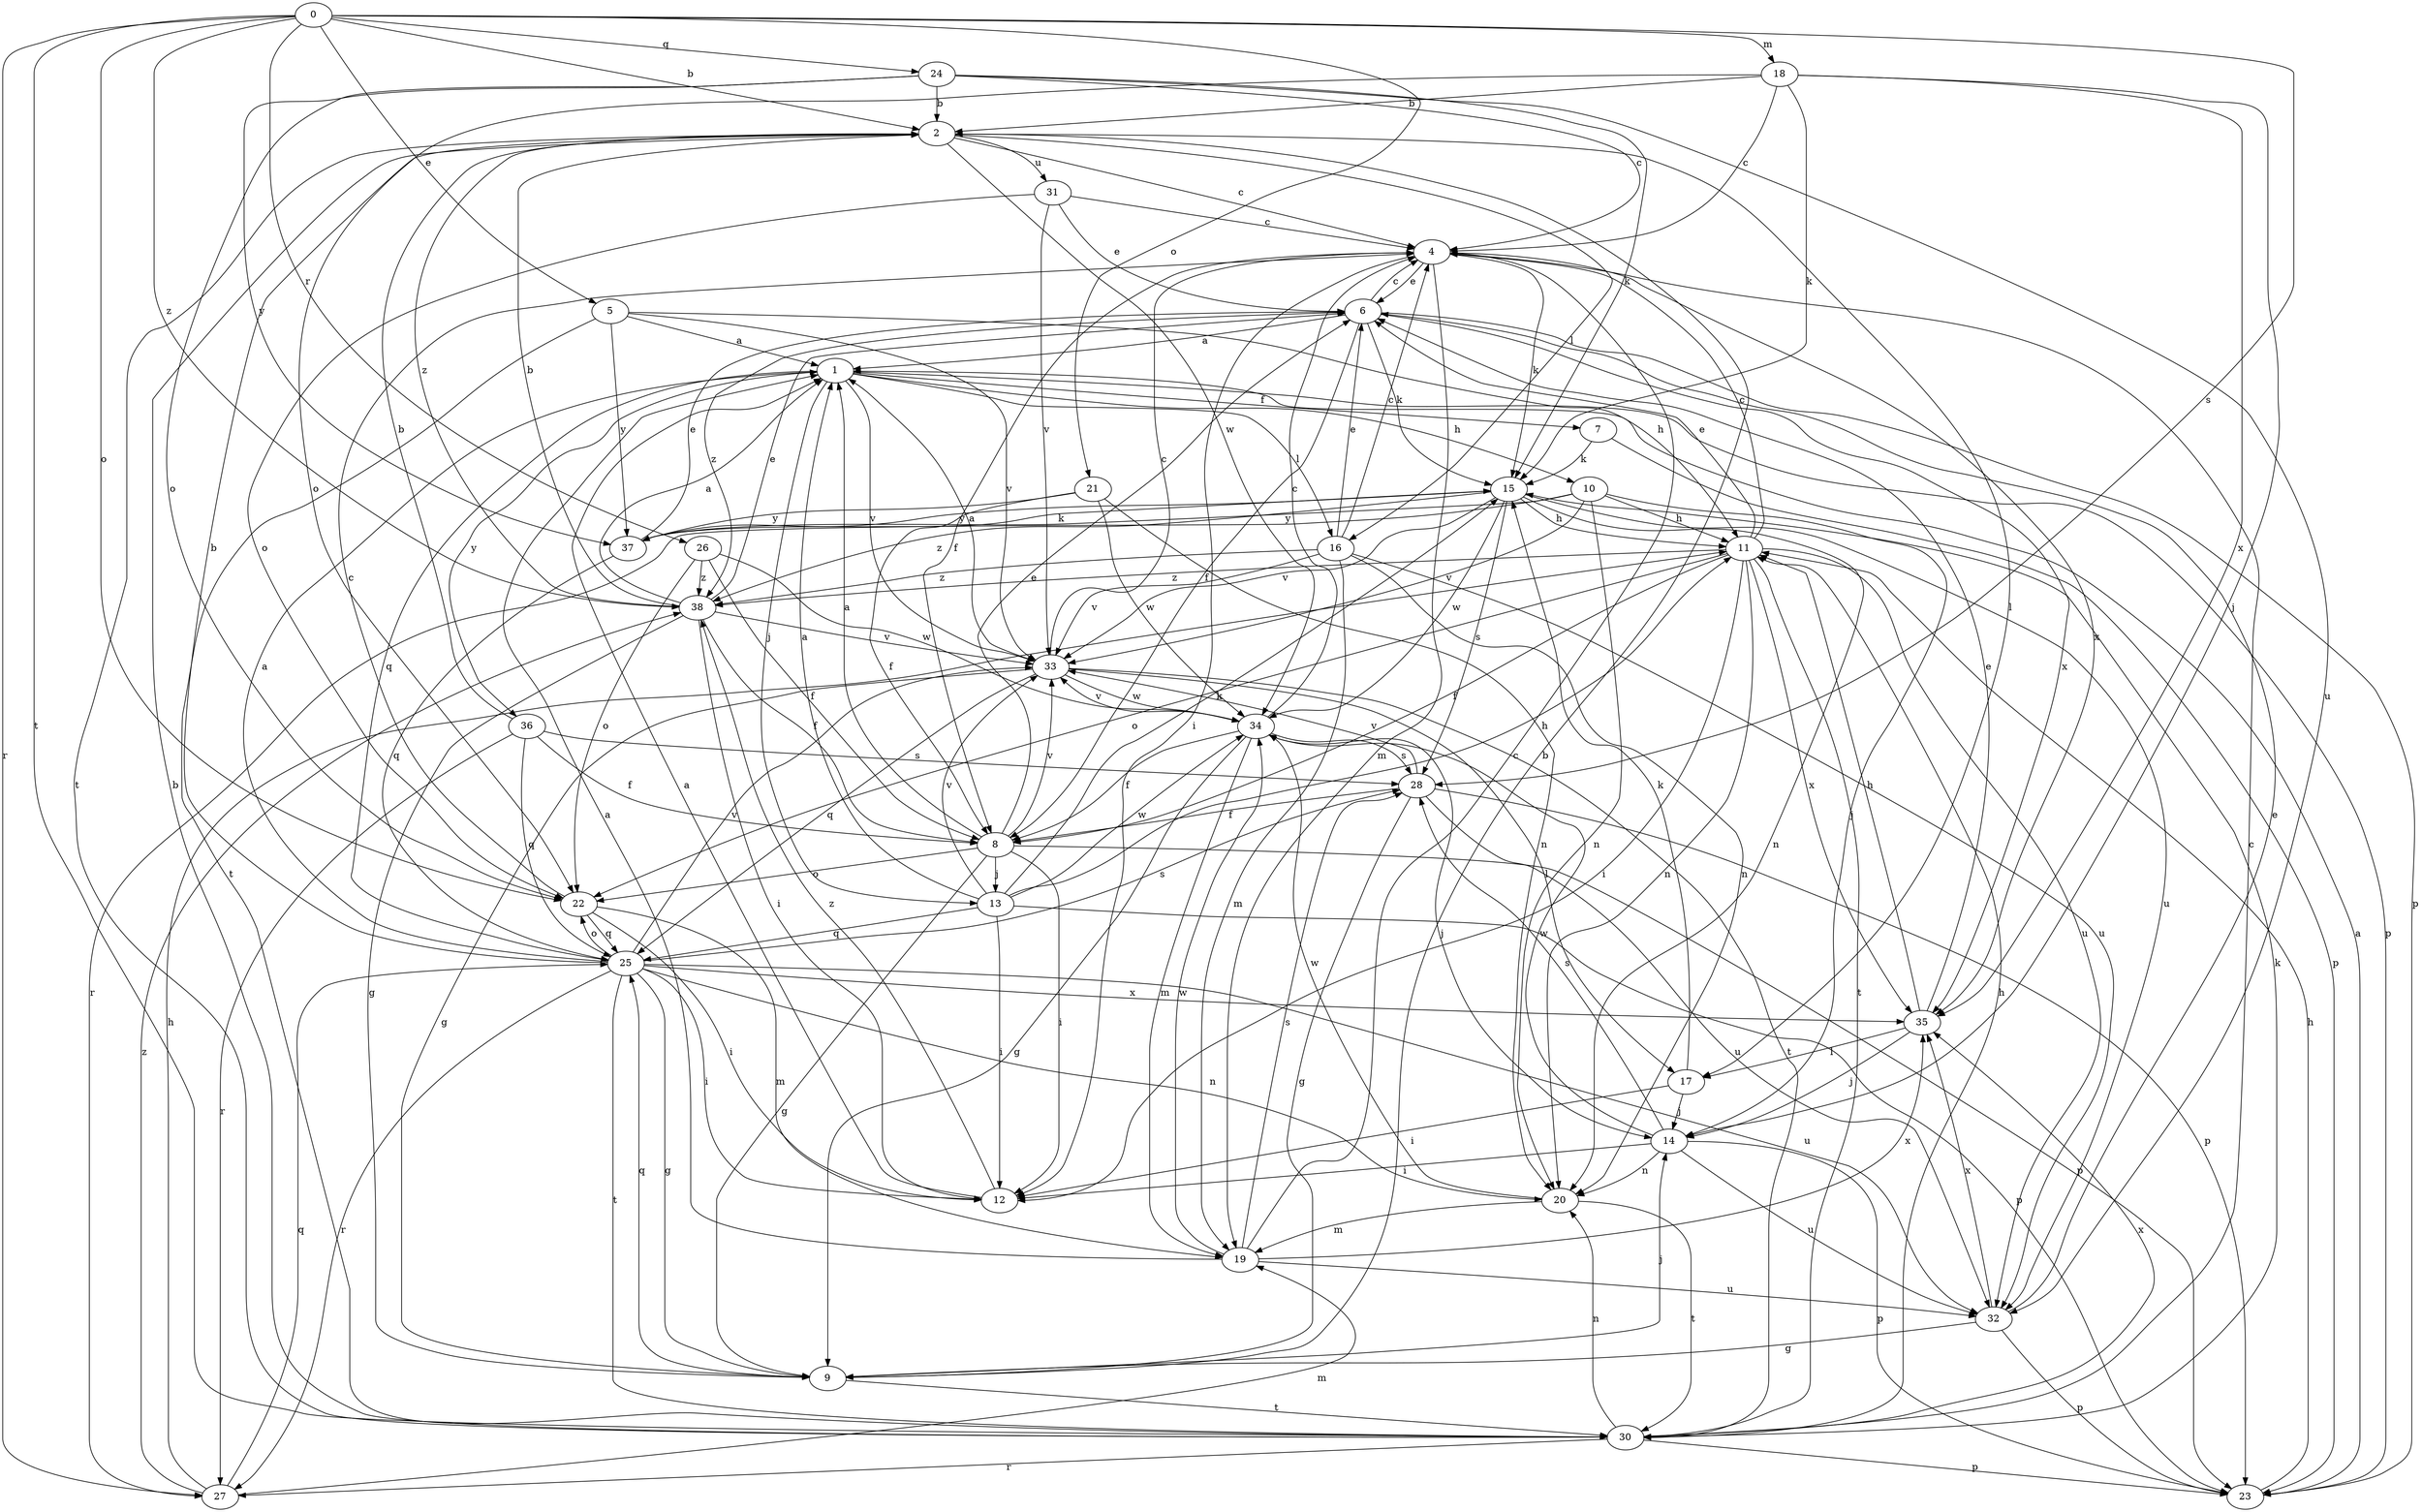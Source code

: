 strict digraph  {
0;
1;
2;
4;
5;
6;
7;
8;
9;
10;
11;
12;
13;
14;
15;
16;
17;
18;
19;
20;
21;
22;
23;
24;
25;
26;
27;
28;
30;
31;
32;
33;
34;
35;
36;
37;
38;
0 -> 2  [label=b];
0 -> 5  [label=e];
0 -> 18  [label=m];
0 -> 21  [label=o];
0 -> 22  [label=o];
0 -> 24  [label=q];
0 -> 26  [label=r];
0 -> 27  [label=r];
0 -> 28  [label=s];
0 -> 30  [label=t];
0 -> 38  [label=z];
1 -> 7  [label=f];
1 -> 10  [label=h];
1 -> 13  [label=j];
1 -> 16  [label=l];
1 -> 23  [label=p];
1 -> 25  [label=q];
1 -> 33  [label=v];
1 -> 36  [label=y];
2 -> 4  [label=c];
2 -> 16  [label=l];
2 -> 17  [label=l];
2 -> 30  [label=t];
2 -> 31  [label=u];
2 -> 34  [label=w];
2 -> 38  [label=z];
4 -> 6  [label=e];
4 -> 8  [label=f];
4 -> 12  [label=i];
4 -> 15  [label=k];
4 -> 19  [label=m];
4 -> 35  [label=x];
5 -> 1  [label=a];
5 -> 11  [label=h];
5 -> 30  [label=t];
5 -> 33  [label=v];
5 -> 37  [label=y];
6 -> 1  [label=a];
6 -> 4  [label=c];
6 -> 8  [label=f];
6 -> 15  [label=k];
6 -> 23  [label=p];
6 -> 35  [label=x];
6 -> 38  [label=z];
7 -> 15  [label=k];
7 -> 23  [label=p];
8 -> 1  [label=a];
8 -> 6  [label=e];
8 -> 9  [label=g];
8 -> 12  [label=i];
8 -> 13  [label=j];
8 -> 22  [label=o];
8 -> 23  [label=p];
8 -> 33  [label=v];
9 -> 2  [label=b];
9 -> 14  [label=j];
9 -> 25  [label=q];
9 -> 30  [label=t];
10 -> 11  [label=h];
10 -> 14  [label=j];
10 -> 20  [label=n];
10 -> 27  [label=r];
10 -> 33  [label=v];
10 -> 37  [label=y];
11 -> 4  [label=c];
11 -> 6  [label=e];
11 -> 8  [label=f];
11 -> 12  [label=i];
11 -> 20  [label=n];
11 -> 22  [label=o];
11 -> 30  [label=t];
11 -> 32  [label=u];
11 -> 35  [label=x];
11 -> 38  [label=z];
12 -> 1  [label=a];
12 -> 38  [label=z];
13 -> 1  [label=a];
13 -> 11  [label=h];
13 -> 12  [label=i];
13 -> 15  [label=k];
13 -> 23  [label=p];
13 -> 25  [label=q];
13 -> 33  [label=v];
13 -> 34  [label=w];
14 -> 12  [label=i];
14 -> 20  [label=n];
14 -> 23  [label=p];
14 -> 28  [label=s];
14 -> 32  [label=u];
14 -> 34  [label=w];
15 -> 11  [label=h];
15 -> 20  [label=n];
15 -> 28  [label=s];
15 -> 32  [label=u];
15 -> 33  [label=v];
15 -> 34  [label=w];
15 -> 37  [label=y];
15 -> 38  [label=z];
16 -> 4  [label=c];
16 -> 6  [label=e];
16 -> 19  [label=m];
16 -> 20  [label=n];
16 -> 32  [label=u];
16 -> 33  [label=v];
16 -> 38  [label=z];
17 -> 12  [label=i];
17 -> 14  [label=j];
17 -> 15  [label=k];
18 -> 2  [label=b];
18 -> 4  [label=c];
18 -> 14  [label=j];
18 -> 15  [label=k];
18 -> 22  [label=o];
18 -> 35  [label=x];
19 -> 1  [label=a];
19 -> 4  [label=c];
19 -> 28  [label=s];
19 -> 32  [label=u];
19 -> 34  [label=w];
19 -> 35  [label=x];
20 -> 19  [label=m];
20 -> 30  [label=t];
20 -> 34  [label=w];
21 -> 8  [label=f];
21 -> 20  [label=n];
21 -> 34  [label=w];
21 -> 37  [label=y];
22 -> 4  [label=c];
22 -> 12  [label=i];
22 -> 19  [label=m];
22 -> 25  [label=q];
23 -> 1  [label=a];
23 -> 11  [label=h];
24 -> 2  [label=b];
24 -> 4  [label=c];
24 -> 15  [label=k];
24 -> 22  [label=o];
24 -> 32  [label=u];
24 -> 37  [label=y];
25 -> 1  [label=a];
25 -> 2  [label=b];
25 -> 9  [label=g];
25 -> 12  [label=i];
25 -> 20  [label=n];
25 -> 22  [label=o];
25 -> 27  [label=r];
25 -> 28  [label=s];
25 -> 30  [label=t];
25 -> 32  [label=u];
25 -> 33  [label=v];
25 -> 35  [label=x];
26 -> 8  [label=f];
26 -> 22  [label=o];
26 -> 34  [label=w];
26 -> 38  [label=z];
27 -> 11  [label=h];
27 -> 19  [label=m];
27 -> 25  [label=q];
27 -> 38  [label=z];
28 -> 8  [label=f];
28 -> 9  [label=g];
28 -> 23  [label=p];
28 -> 32  [label=u];
28 -> 33  [label=v];
30 -> 2  [label=b];
30 -> 4  [label=c];
30 -> 11  [label=h];
30 -> 15  [label=k];
30 -> 20  [label=n];
30 -> 23  [label=p];
30 -> 27  [label=r];
30 -> 35  [label=x];
31 -> 4  [label=c];
31 -> 6  [label=e];
31 -> 22  [label=o];
31 -> 33  [label=v];
32 -> 6  [label=e];
32 -> 9  [label=g];
32 -> 23  [label=p];
32 -> 35  [label=x];
33 -> 1  [label=a];
33 -> 4  [label=c];
33 -> 9  [label=g];
33 -> 17  [label=l];
33 -> 25  [label=q];
33 -> 30  [label=t];
33 -> 34  [label=w];
34 -> 4  [label=c];
34 -> 8  [label=f];
34 -> 9  [label=g];
34 -> 14  [label=j];
34 -> 19  [label=m];
34 -> 28  [label=s];
34 -> 33  [label=v];
35 -> 6  [label=e];
35 -> 11  [label=h];
35 -> 14  [label=j];
35 -> 17  [label=l];
36 -> 2  [label=b];
36 -> 8  [label=f];
36 -> 25  [label=q];
36 -> 27  [label=r];
36 -> 28  [label=s];
37 -> 6  [label=e];
37 -> 15  [label=k];
37 -> 25  [label=q];
38 -> 1  [label=a];
38 -> 2  [label=b];
38 -> 6  [label=e];
38 -> 8  [label=f];
38 -> 9  [label=g];
38 -> 12  [label=i];
38 -> 33  [label=v];
}
